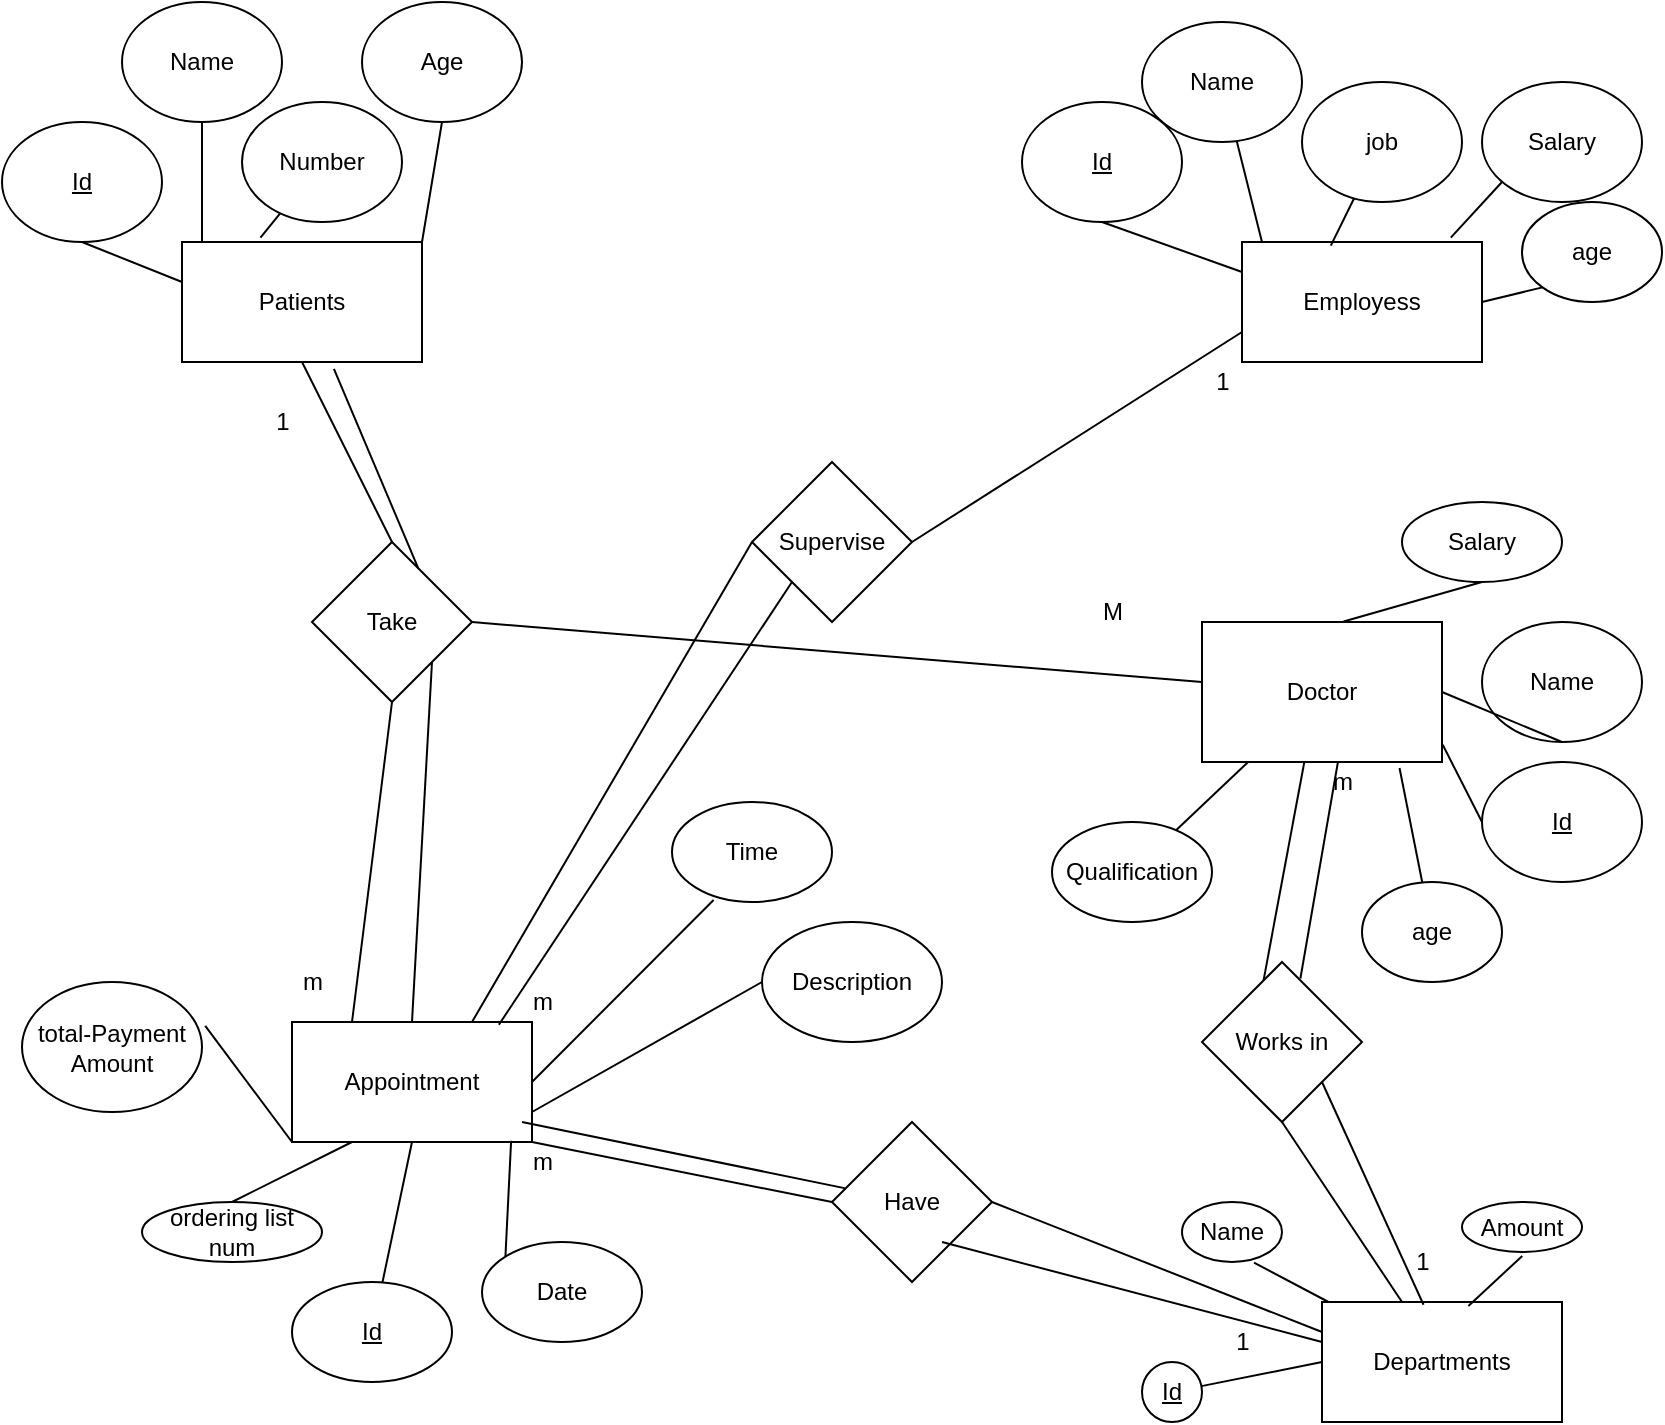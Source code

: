 <mxfile version="20.8.16" type="device"><diagram id="R2lEEEUBdFMjLlhIrx00" name="Page-1"><mxGraphModel dx="1036" dy="614" grid="1" gridSize="10" guides="1" tooltips="1" connect="1" arrows="1" fold="1" page="1" pageScale="1" pageWidth="850" pageHeight="1100" math="0" shadow="0" extFonts="Permanent Marker^https://fonts.googleapis.com/css?family=Permanent+Marker"><root><mxCell id="0"/><mxCell id="1" parent="0"/><mxCell id="_NhCKDjIZ-KfZki3WuT7-1" value="Patients" style="rounded=0;whiteSpace=wrap;html=1;" parent="1" vertex="1"><mxGeometry x="100" y="130" width="120" height="60" as="geometry"/></mxCell><mxCell id="_NhCKDjIZ-KfZki3WuT7-2" value="&lt;u&gt;Id&lt;/u&gt;" style="ellipse;whiteSpace=wrap;html=1;" parent="1" vertex="1"><mxGeometry x="10" y="70" width="80" height="60" as="geometry"/></mxCell><mxCell id="_NhCKDjIZ-KfZki3WuT7-3" value="Name" style="ellipse;whiteSpace=wrap;html=1;" parent="1" vertex="1"><mxGeometry x="70" y="10" width="80" height="60" as="geometry"/></mxCell><mxCell id="_NhCKDjIZ-KfZki3WuT7-4" value="Number" style="ellipse;whiteSpace=wrap;html=1;" parent="1" vertex="1"><mxGeometry x="130" y="60" width="80" height="60" as="geometry"/></mxCell><mxCell id="_NhCKDjIZ-KfZki3WuT7-5" value="Age" style="ellipse;whiteSpace=wrap;html=1;" parent="1" vertex="1"><mxGeometry x="190" y="10" width="80" height="60" as="geometry"/></mxCell><mxCell id="_NhCKDjIZ-KfZki3WuT7-7" value="" style="endArrow=none;html=1;rounded=0;exitX=0.5;exitY=1;exitDx=0;exitDy=0;" parent="1" source="_NhCKDjIZ-KfZki3WuT7-2" edge="1"><mxGeometry width="50" height="50" relative="1" as="geometry"><mxPoint x="400" y="340" as="sourcePoint"/><mxPoint x="100" y="150" as="targetPoint"/></mxGeometry></mxCell><mxCell id="_NhCKDjIZ-KfZki3WuT7-8" value="" style="endArrow=none;html=1;rounded=0;" parent="1" source="_NhCKDjIZ-KfZki3WuT7-3" edge="1"><mxGeometry width="50" height="50" relative="1" as="geometry"><mxPoint x="60" y="140" as="sourcePoint"/><mxPoint x="110" y="130" as="targetPoint"/></mxGeometry></mxCell><mxCell id="_NhCKDjIZ-KfZki3WuT7-9" value="" style="endArrow=none;html=1;rounded=0;entryX=0.327;entryY=-0.037;entryDx=0;entryDy=0;entryPerimeter=0;" parent="1" source="_NhCKDjIZ-KfZki3WuT7-4" target="_NhCKDjIZ-KfZki3WuT7-1" edge="1"><mxGeometry width="50" height="50" relative="1" as="geometry"><mxPoint x="120" y="80" as="sourcePoint"/><mxPoint x="120" y="140" as="targetPoint"/></mxGeometry></mxCell><mxCell id="_NhCKDjIZ-KfZki3WuT7-10" value="" style="endArrow=none;html=1;rounded=0;entryX=1;entryY=0;entryDx=0;entryDy=0;exitX=0.5;exitY=1;exitDx=0;exitDy=0;" parent="1" source="_NhCKDjIZ-KfZki3WuT7-5" target="_NhCKDjIZ-KfZki3WuT7-1" edge="1"><mxGeometry width="50" height="50" relative="1" as="geometry"><mxPoint x="159.217" y="125.633" as="sourcePoint"/><mxPoint x="149.24" y="137.78" as="targetPoint"/></mxGeometry></mxCell><mxCell id="_NhCKDjIZ-KfZki3WuT7-12" value="Employess" style="rounded=0;whiteSpace=wrap;html=1;" parent="1" vertex="1"><mxGeometry x="630" y="130" width="120" height="60" as="geometry"/></mxCell><mxCell id="_NhCKDjIZ-KfZki3WuT7-13" value="Name" style="ellipse;whiteSpace=wrap;html=1;" parent="1" vertex="1"><mxGeometry x="580" y="20" width="80" height="60" as="geometry"/></mxCell><mxCell id="_NhCKDjIZ-KfZki3WuT7-14" value="&lt;u&gt;Id&lt;/u&gt;" style="ellipse;whiteSpace=wrap;html=1;" parent="1" vertex="1"><mxGeometry x="520" y="60" width="80" height="60" as="geometry"/></mxCell><mxCell id="_NhCKDjIZ-KfZki3WuT7-15" value="job" style="ellipse;whiteSpace=wrap;html=1;" parent="1" vertex="1"><mxGeometry x="660" y="50" width="80" height="60" as="geometry"/></mxCell><mxCell id="_NhCKDjIZ-KfZki3WuT7-16" value="Salary" style="ellipse;whiteSpace=wrap;html=1;" parent="1" vertex="1"><mxGeometry x="750" y="50" width="80" height="60" as="geometry"/></mxCell><mxCell id="_NhCKDjIZ-KfZki3WuT7-17" value="" style="endArrow=none;html=1;rounded=0;entryX=0.5;entryY=1;entryDx=0;entryDy=0;exitX=0;exitY=0.25;exitDx=0;exitDy=0;" parent="1" source="_NhCKDjIZ-KfZki3WuT7-12" target="_NhCKDjIZ-KfZki3WuT7-14" edge="1"><mxGeometry width="50" height="50" relative="1" as="geometry"><mxPoint x="400" y="340" as="sourcePoint"/><mxPoint x="450" y="290" as="targetPoint"/></mxGeometry></mxCell><mxCell id="_NhCKDjIZ-KfZki3WuT7-18" value="" style="endArrow=none;html=1;rounded=0;" parent="1" target="_NhCKDjIZ-KfZki3WuT7-13" edge="1"><mxGeometry width="50" height="50" relative="1" as="geometry"><mxPoint x="640" y="130" as="sourcePoint"/><mxPoint x="570" y="130" as="targetPoint"/></mxGeometry></mxCell><mxCell id="_NhCKDjIZ-KfZki3WuT7-19" value="" style="endArrow=none;html=1;rounded=0;exitX=0.37;exitY=0.03;exitDx=0;exitDy=0;exitPerimeter=0;" parent="1" source="_NhCKDjIZ-KfZki3WuT7-12" target="_NhCKDjIZ-KfZki3WuT7-15" edge="1"><mxGeometry width="50" height="50" relative="1" as="geometry"><mxPoint x="650" y="140" as="sourcePoint"/><mxPoint x="637.372" y="89.486" as="targetPoint"/></mxGeometry></mxCell><mxCell id="_NhCKDjIZ-KfZki3WuT7-20" value="" style="endArrow=none;html=1;rounded=0;exitX=0.87;exitY=-0.037;exitDx=0;exitDy=0;exitPerimeter=0;" parent="1" source="_NhCKDjIZ-KfZki3WuT7-12" edge="1"><mxGeometry width="50" height="50" relative="1" as="geometry"><mxPoint x="684.4" y="141.8" as="sourcePoint"/><mxPoint x="760" y="100" as="targetPoint"/></mxGeometry></mxCell><mxCell id="_NhCKDjIZ-KfZki3WuT7-21" value="Departments" style="rounded=0;whiteSpace=wrap;html=1;" parent="1" vertex="1"><mxGeometry x="670" y="660" width="120" height="60" as="geometry"/></mxCell><mxCell id="_NhCKDjIZ-KfZki3WuT7-22" value="Name" style="ellipse;whiteSpace=wrap;html=1;" parent="1" vertex="1"><mxGeometry x="600" y="610" width="50" height="30" as="geometry"/></mxCell><mxCell id="_NhCKDjIZ-KfZki3WuT7-23" value="&lt;u&gt;Id&lt;/u&gt;" style="ellipse;whiteSpace=wrap;html=1;" parent="1" vertex="1"><mxGeometry x="580" y="690" width="30" height="30" as="geometry"/></mxCell><mxCell id="_NhCKDjIZ-KfZki3WuT7-25" value="" style="endArrow=none;html=1;rounded=0;exitX=0.72;exitY=1.01;exitDx=0;exitDy=0;exitPerimeter=0;" parent="1" source="_NhCKDjIZ-KfZki3WuT7-22" target="_NhCKDjIZ-KfZki3WuT7-21" edge="1"><mxGeometry width="50" height="50" relative="1" as="geometry"><mxPoint x="801.72" y="610" as="sourcePoint"/><mxPoint x="1011.72" y="550" as="targetPoint"/></mxGeometry></mxCell><mxCell id="_NhCKDjIZ-KfZki3WuT7-27" value="" style="endArrow=none;html=1;rounded=0;entryX=0;entryY=0.5;entryDx=0;entryDy=0;" parent="1" source="_NhCKDjIZ-KfZki3WuT7-23" target="_NhCKDjIZ-KfZki3WuT7-21" edge="1"><mxGeometry width="50" height="50" relative="1" as="geometry"><mxPoint x="660.004" y="641.213" as="sourcePoint"/><mxPoint x="737.626" y="670" as="targetPoint"/></mxGeometry></mxCell><mxCell id="_NhCKDjIZ-KfZki3WuT7-28" value="age" style="ellipse;whiteSpace=wrap;html=1;" parent="1" vertex="1"><mxGeometry x="770" y="110" width="70" height="50" as="geometry"/></mxCell><mxCell id="_NhCKDjIZ-KfZki3WuT7-29" value="" style="endArrow=none;html=1;rounded=0;entryX=0;entryY=1;entryDx=0;entryDy=0;exitX=1;exitY=0.5;exitDx=0;exitDy=0;" parent="1" source="_NhCKDjIZ-KfZki3WuT7-12" target="_NhCKDjIZ-KfZki3WuT7-28" edge="1"><mxGeometry width="50" height="50" relative="1" as="geometry"><mxPoint x="400" y="340" as="sourcePoint"/><mxPoint x="450" y="290" as="targetPoint"/></mxGeometry></mxCell><mxCell id="_NhCKDjIZ-KfZki3WuT7-30" value="Doctor" style="rounded=0;whiteSpace=wrap;html=1;" parent="1" vertex="1"><mxGeometry x="610" y="320" width="120" height="70" as="geometry"/></mxCell><mxCell id="_NhCKDjIZ-KfZki3WuT7-33" value="Name" style="ellipse;whiteSpace=wrap;html=1;" parent="1" vertex="1"><mxGeometry x="750" y="320" width="80" height="60" as="geometry"/></mxCell><mxCell id="_NhCKDjIZ-KfZki3WuT7-34" value="&lt;u&gt;Id&lt;/u&gt;" style="ellipse;whiteSpace=wrap;html=1;" parent="1" vertex="1"><mxGeometry x="750" y="390" width="80" height="60" as="geometry"/></mxCell><mxCell id="_NhCKDjIZ-KfZki3WuT7-35" value="Salary" style="ellipse;whiteSpace=wrap;html=1;" parent="1" vertex="1"><mxGeometry x="710" y="260" width="80" height="40" as="geometry"/></mxCell><mxCell id="_NhCKDjIZ-KfZki3WuT7-36" value="age" style="ellipse;whiteSpace=wrap;html=1;" parent="1" vertex="1"><mxGeometry x="690" y="450" width="70" height="50" as="geometry"/></mxCell><mxCell id="_NhCKDjIZ-KfZki3WuT7-37" value="Qualification" style="ellipse;whiteSpace=wrap;html=1;" parent="1" vertex="1"><mxGeometry x="535" y="420" width="80" height="50" as="geometry"/></mxCell><mxCell id="_NhCKDjIZ-KfZki3WuT7-39" value="" style="endArrow=none;html=1;rounded=0;" parent="1" source="_NhCKDjIZ-KfZki3WuT7-30" target="_NhCKDjIZ-KfZki3WuT7-37" edge="1"><mxGeometry width="50" height="50" relative="1" as="geometry"><mxPoint x="340" y="290" as="sourcePoint"/><mxPoint x="390" y="240" as="targetPoint"/></mxGeometry></mxCell><mxCell id="_NhCKDjIZ-KfZki3WuT7-40" value="" style="endArrow=none;html=1;rounded=0;exitX=0.823;exitY=1.043;exitDx=0;exitDy=0;exitPerimeter=0;" parent="1" source="_NhCKDjIZ-KfZki3WuT7-30" target="_NhCKDjIZ-KfZki3WuT7-36" edge="1"><mxGeometry width="50" height="50" relative="1" as="geometry"><mxPoint x="580" y="355" as="sourcePoint"/><mxPoint x="508.408" y="341.983" as="targetPoint"/></mxGeometry></mxCell><mxCell id="_NhCKDjIZ-KfZki3WuT7-41" value="" style="endArrow=none;html=1;rounded=0;exitX=1.003;exitY=0.877;exitDx=0;exitDy=0;exitPerimeter=0;" parent="1" source="_NhCKDjIZ-KfZki3WuT7-30" edge="1"><mxGeometry width="50" height="50" relative="1" as="geometry"><mxPoint x="580" y="340" as="sourcePoint"/><mxPoint x="750" y="420" as="targetPoint"/></mxGeometry></mxCell><mxCell id="_NhCKDjIZ-KfZki3WuT7-42" value="" style="endArrow=none;html=1;rounded=0;exitX=1;exitY=0.5;exitDx=0;exitDy=0;entryX=0.5;entryY=1;entryDx=0;entryDy=0;" parent="1" source="_NhCKDjIZ-KfZki3WuT7-30" target="_NhCKDjIZ-KfZki3WuT7-33" edge="1"><mxGeometry width="50" height="50" relative="1" as="geometry"><mxPoint x="589.96" y="339.82" as="sourcePoint"/><mxPoint x="550" y="280" as="targetPoint"/></mxGeometry></mxCell><mxCell id="_NhCKDjIZ-KfZki3WuT7-43" value="" style="endArrow=none;html=1;rounded=0;exitX=0.59;exitY=-0.003;exitDx=0;exitDy=0;entryX=0.5;entryY=1;entryDx=0;entryDy=0;exitPerimeter=0;" parent="1" source="_NhCKDjIZ-KfZki3WuT7-30" target="_NhCKDjIZ-KfZki3WuT7-35" edge="1"><mxGeometry width="50" height="50" relative="1" as="geometry"><mxPoint x="610" y="340" as="sourcePoint"/><mxPoint x="640" y="280" as="targetPoint"/></mxGeometry></mxCell><mxCell id="_NhCKDjIZ-KfZki3WuT7-53" value="Appointment" style="rounded=0;whiteSpace=wrap;html=1;" parent="1" vertex="1"><mxGeometry x="155" y="520" width="120" height="60" as="geometry"/></mxCell><mxCell id="_NhCKDjIZ-KfZki3WuT7-54" value="Date" style="ellipse;whiteSpace=wrap;html=1;" parent="1" vertex="1"><mxGeometry x="250" y="630" width="80" height="50" as="geometry"/></mxCell><mxCell id="_NhCKDjIZ-KfZki3WuT7-55" value="&lt;u&gt;Id&lt;/u&gt;" style="ellipse;whiteSpace=wrap;html=1;" parent="1" vertex="1"><mxGeometry x="155" y="650" width="80" height="50" as="geometry"/></mxCell><mxCell id="_NhCKDjIZ-KfZki3WuT7-56" value="Time" style="ellipse;whiteSpace=wrap;html=1;" parent="1" vertex="1"><mxGeometry x="345" y="410" width="80" height="50" as="geometry"/></mxCell><mxCell id="_NhCKDjIZ-KfZki3WuT7-60" value="" style="endArrow=none;html=1;rounded=0;entryX=0.5;entryY=1;entryDx=0;entryDy=0;" parent="1" source="_NhCKDjIZ-KfZki3WuT7-55" target="_NhCKDjIZ-KfZki3WuT7-53" edge="1"><mxGeometry width="50" height="50" relative="1" as="geometry"><mxPoint x="270" y="635" as="sourcePoint"/><mxPoint x="40" y="325" as="targetPoint"/></mxGeometry></mxCell><mxCell id="_NhCKDjIZ-KfZki3WuT7-61" value="" style="endArrow=none;html=1;rounded=0;exitX=0;exitY=0;exitDx=0;exitDy=0;entryX=0.913;entryY=0.99;entryDx=0;entryDy=0;entryPerimeter=0;" parent="1" source="_NhCKDjIZ-KfZki3WuT7-54" target="_NhCKDjIZ-KfZki3WuT7-53" edge="1"><mxGeometry width="50" height="50" relative="1" as="geometry"><mxPoint x="160" y="485" as="sourcePoint"/><mxPoint x="200" y="550" as="targetPoint"/></mxGeometry></mxCell><mxCell id="_NhCKDjIZ-KfZki3WuT7-62" value="" style="endArrow=none;html=1;rounded=0;exitX=0.26;exitY=0.98;exitDx=0;exitDy=0;entryX=1;entryY=0.5;entryDx=0;entryDy=0;exitPerimeter=0;" parent="1" source="_NhCKDjIZ-KfZki3WuT7-56" target="_NhCKDjIZ-KfZki3WuT7-53" edge="1"><mxGeometry width="50" height="50" relative="1" as="geometry"><mxPoint x="240" y="446.8" as="sourcePoint"/><mxPoint x="220.76" y="541.22" as="targetPoint"/></mxGeometry></mxCell><mxCell id="_NhCKDjIZ-KfZki3WuT7-64" value="Description" style="ellipse;whiteSpace=wrap;html=1;" parent="1" vertex="1"><mxGeometry x="390" y="470" width="90" height="60" as="geometry"/></mxCell><mxCell id="_NhCKDjIZ-KfZki3WuT7-65" value="" style="endArrow=none;html=1;rounded=0;entryX=0;entryY=0.5;entryDx=0;entryDy=0;exitX=1;exitY=0.75;exitDx=0;exitDy=0;" parent="1" source="_NhCKDjIZ-KfZki3WuT7-53" target="_NhCKDjIZ-KfZki3WuT7-64" edge="1"><mxGeometry width="50" height="50" relative="1" as="geometry"><mxPoint x="-10" y="375" as="sourcePoint"/><mxPoint x="40" y="325" as="targetPoint"/></mxGeometry></mxCell><mxCell id="_NhCKDjIZ-KfZki3WuT7-67" value="total-Payment Amount" style="ellipse;whiteSpace=wrap;html=1;" parent="1" vertex="1"><mxGeometry x="20" y="500" width="90" height="65" as="geometry"/></mxCell><mxCell id="_NhCKDjIZ-KfZki3WuT7-72" value="ordering list num" style="ellipse;whiteSpace=wrap;html=1;" parent="1" vertex="1"><mxGeometry x="80" y="610" width="90" height="30" as="geometry"/></mxCell><mxCell id="_NhCKDjIZ-KfZki3WuT7-74" value="" style="endArrow=none;html=1;rounded=0;exitX=0.5;exitY=0;exitDx=0;exitDy=0;entryX=0.25;entryY=1;entryDx=0;entryDy=0;" parent="1" source="_NhCKDjIZ-KfZki3WuT7-72" target="_NhCKDjIZ-KfZki3WuT7-53" edge="1"><mxGeometry width="50" height="50" relative="1" as="geometry"><mxPoint x="380.03" y="490.6" as="sourcePoint"/><mxPoint x="300" y="530" as="targetPoint"/></mxGeometry></mxCell><mxCell id="_NhCKDjIZ-KfZki3WuT7-75" value="" style="endArrow=none;html=1;rounded=0;entryX=1.018;entryY=0.338;entryDx=0;entryDy=0;entryPerimeter=0;exitX=0;exitY=1;exitDx=0;exitDy=0;" parent="1" source="_NhCKDjIZ-KfZki3WuT7-53" target="_NhCKDjIZ-KfZki3WuT7-67" edge="1"><mxGeometry width="50" height="50" relative="1" as="geometry"><mxPoint x="170" y="585" as="sourcePoint"/><mxPoint x="110" y="625" as="targetPoint"/></mxGeometry></mxCell><mxCell id="_NhCKDjIZ-KfZki3WuT7-78" value="Amount" style="ellipse;whiteSpace=wrap;html=1;" parent="1" vertex="1"><mxGeometry x="740" y="610" width="60" height="25" as="geometry"/></mxCell><mxCell id="_NhCKDjIZ-KfZki3WuT7-81" value="" style="endArrow=none;html=1;rounded=0;entryX=0;entryY=0.5;entryDx=0;entryDy=0;exitX=0.61;exitY=0.033;exitDx=0;exitDy=0;exitPerimeter=0;" parent="1" source="_NhCKDjIZ-KfZki3WuT7-21" edge="1"><mxGeometry width="50" height="50" relative="1" as="geometry"><mxPoint x="709.998" y="644.998" as="sourcePoint"/><mxPoint x="770.13" y="636.98" as="targetPoint"/></mxGeometry></mxCell><mxCell id="_NhCKDjIZ-KfZki3WuT7-82" value="Take" style="rhombus;whiteSpace=wrap;html=1;" parent="1" vertex="1"><mxGeometry x="165" y="280" width="80" height="80" as="geometry"/></mxCell><mxCell id="_NhCKDjIZ-KfZki3WuT7-83" value="" style="endArrow=none;html=1;rounded=0;exitX=0.5;exitY=0;exitDx=0;exitDy=0;entryX=0.5;entryY=1;entryDx=0;entryDy=0;" parent="1" source="_NhCKDjIZ-KfZki3WuT7-82" target="_NhCKDjIZ-KfZki3WuT7-1" edge="1"><mxGeometry width="50" height="50" relative="1" as="geometry"><mxPoint x="400" y="340" as="sourcePoint"/><mxPoint x="-70" y="170" as="targetPoint"/></mxGeometry></mxCell><mxCell id="_NhCKDjIZ-KfZki3WuT7-84" value="" style="endArrow=none;html=1;rounded=0;exitX=0.5;exitY=1;exitDx=0;exitDy=0;entryX=0.25;entryY=0;entryDx=0;entryDy=0;" parent="1" source="_NhCKDjIZ-KfZki3WuT7-82" target="_NhCKDjIZ-KfZki3WuT7-53" edge="1"><mxGeometry width="50" height="50" relative="1" as="geometry"><mxPoint x="400" y="340" as="sourcePoint"/><mxPoint x="450" y="290" as="targetPoint"/></mxGeometry></mxCell><mxCell id="_NhCKDjIZ-KfZki3WuT7-85" value="" style="endArrow=none;html=1;rounded=0;entryX=0.633;entryY=1.057;entryDx=0;entryDy=0;entryPerimeter=0;exitX=0.665;exitY=0.167;exitDx=0;exitDy=0;exitPerimeter=0;" parent="1" source="_NhCKDjIZ-KfZki3WuT7-82" target="_NhCKDjIZ-KfZki3WuT7-1" edge="1"><mxGeometry width="50" height="50" relative="1" as="geometry"><mxPoint x="400" y="340" as="sourcePoint"/><mxPoint x="450" y="290" as="targetPoint"/></mxGeometry></mxCell><mxCell id="_NhCKDjIZ-KfZki3WuT7-86" value="" style="endArrow=none;html=1;rounded=0;exitX=0.5;exitY=0;exitDx=0;exitDy=0;entryX=1;entryY=1;entryDx=0;entryDy=0;" parent="1" source="_NhCKDjIZ-KfZki3WuT7-53" target="_NhCKDjIZ-KfZki3WuT7-82" edge="1"><mxGeometry width="50" height="50" relative="1" as="geometry"><mxPoint x="400" y="340" as="sourcePoint"/><mxPoint x="450" y="290" as="targetPoint"/></mxGeometry></mxCell><mxCell id="_NhCKDjIZ-KfZki3WuT7-87" value="1" style="text;html=1;align=center;verticalAlign=middle;resizable=0;points=[];autosize=1;strokeColor=none;fillColor=none;" parent="1" vertex="1"><mxGeometry x="135" y="205" width="30" height="30" as="geometry"/></mxCell><mxCell id="_NhCKDjIZ-KfZki3WuT7-88" value="m" style="text;html=1;align=center;verticalAlign=middle;resizable=0;points=[];autosize=1;strokeColor=none;fillColor=none;" parent="1" vertex="1"><mxGeometry x="150" y="485" width="30" height="30" as="geometry"/></mxCell><mxCell id="_NhCKDjIZ-KfZki3WuT7-89" value="Have" style="rhombus;whiteSpace=wrap;html=1;" parent="1" vertex="1"><mxGeometry x="425" y="570" width="80" height="80" as="geometry"/></mxCell><mxCell id="_NhCKDjIZ-KfZki3WuT7-90" value="" style="endArrow=none;html=1;rounded=0;exitX=1;exitY=1;exitDx=0;exitDy=0;entryX=0;entryY=0.5;entryDx=0;entryDy=0;" parent="1" source="_NhCKDjIZ-KfZki3WuT7-53" target="_NhCKDjIZ-KfZki3WuT7-89" edge="1"><mxGeometry width="50" height="50" relative="1" as="geometry"><mxPoint x="400" y="520" as="sourcePoint"/><mxPoint x="450" y="470" as="targetPoint"/></mxGeometry></mxCell><mxCell id="_NhCKDjIZ-KfZki3WuT7-91" value="" style="endArrow=none;html=1;rounded=0;exitX=1;exitY=0.5;exitDx=0;exitDy=0;entryX=0;entryY=0.25;entryDx=0;entryDy=0;" parent="1" source="_NhCKDjIZ-KfZki3WuT7-89" target="_NhCKDjIZ-KfZki3WuT7-21" edge="1"><mxGeometry width="50" height="50" relative="1" as="geometry"><mxPoint x="285" y="590" as="sourcePoint"/><mxPoint x="435" y="620" as="targetPoint"/></mxGeometry></mxCell><mxCell id="_NhCKDjIZ-KfZki3WuT7-92" value="m" style="text;html=1;align=center;verticalAlign=middle;resizable=0;points=[];autosize=1;strokeColor=none;fillColor=none;" parent="1" vertex="1"><mxGeometry x="265" y="575" width="30" height="30" as="geometry"/></mxCell><mxCell id="_NhCKDjIZ-KfZki3WuT7-93" value="" style="endArrow=none;html=1;rounded=0;exitX=0.167;exitY=-0.167;exitDx=0;exitDy=0;exitPerimeter=0;" parent="1" source="_NhCKDjIZ-KfZki3WuT7-92" target="_NhCKDjIZ-KfZki3WuT7-89" edge="1"><mxGeometry width="50" height="50" relative="1" as="geometry"><mxPoint x="400" y="520" as="sourcePoint"/><mxPoint x="450" y="470" as="targetPoint"/></mxGeometry></mxCell><mxCell id="_NhCKDjIZ-KfZki3WuT7-94" value="" style="endArrow=none;html=1;rounded=0;entryX=0.688;entryY=0.75;entryDx=0;entryDy=0;entryPerimeter=0;" parent="1" target="_NhCKDjIZ-KfZki3WuT7-89" edge="1"><mxGeometry width="50" height="50" relative="1" as="geometry"><mxPoint x="670" y="680" as="sourcePoint"/><mxPoint x="450" y="470" as="targetPoint"/></mxGeometry></mxCell><mxCell id="_NhCKDjIZ-KfZki3WuT7-95" value="1" style="text;html=1;align=center;verticalAlign=middle;resizable=0;points=[];autosize=1;strokeColor=none;fillColor=none;" parent="1" vertex="1"><mxGeometry x="615" y="665" width="30" height="30" as="geometry"/></mxCell><mxCell id="_NhCKDjIZ-KfZki3WuT7-97" value="" style="endArrow=none;html=1;rounded=0;exitX=1;exitY=0.5;exitDx=0;exitDy=0;" parent="1" source="_NhCKDjIZ-KfZki3WuT7-82" target="_NhCKDjIZ-KfZki3WuT7-30" edge="1"><mxGeometry width="50" height="50" relative="1" as="geometry"><mxPoint x="400" y="290" as="sourcePoint"/><mxPoint x="450" y="240" as="targetPoint"/></mxGeometry></mxCell><mxCell id="_NhCKDjIZ-KfZki3WuT7-100" value="M" style="text;html=1;align=center;verticalAlign=middle;resizable=0;points=[];autosize=1;strokeColor=none;fillColor=none;" parent="1" vertex="1"><mxGeometry x="550" y="300" width="30" height="30" as="geometry"/></mxCell><mxCell id="_NhCKDjIZ-KfZki3WuT7-102" value="Works in" style="rhombus;whiteSpace=wrap;html=1;" parent="1" vertex="1"><mxGeometry x="610" y="490" width="80" height="80" as="geometry"/></mxCell><mxCell id="_NhCKDjIZ-KfZki3WuT7-104" value="" style="endArrow=none;html=1;rounded=0;exitX=0.5;exitY=1;exitDx=0;exitDy=0;" parent="1" source="_NhCKDjIZ-KfZki3WuT7-102" target="_NhCKDjIZ-KfZki3WuT7-21" edge="1"><mxGeometry width="50" height="50" relative="1" as="geometry"><mxPoint x="662.581" y="502.581" as="sourcePoint"/><mxPoint x="670" y="395" as="targetPoint"/></mxGeometry></mxCell><mxCell id="_NhCKDjIZ-KfZki3WuT7-105" value="1" style="text;html=1;align=center;verticalAlign=middle;resizable=0;points=[];autosize=1;strokeColor=none;fillColor=none;" parent="1" vertex="1"><mxGeometry x="705" y="625" width="30" height="30" as="geometry"/></mxCell><mxCell id="_NhCKDjIZ-KfZki3WuT7-107" value="" style="endArrow=none;html=1;rounded=0;entryX=0.427;entryY=0.994;entryDx=0;entryDy=0;entryPerimeter=0;exitX=0.385;exitY=0.113;exitDx=0;exitDy=0;exitPerimeter=0;" parent="1" source="_NhCKDjIZ-KfZki3WuT7-102" target="_NhCKDjIZ-KfZki3WuT7-30" edge="1"><mxGeometry width="50" height="50" relative="1" as="geometry"><mxPoint x="400" y="520" as="sourcePoint"/><mxPoint x="450" y="470" as="targetPoint"/></mxGeometry></mxCell><mxCell id="_NhCKDjIZ-KfZki3WuT7-110" value="" style="endArrow=none;html=1;rounded=0;entryX=0.567;entryY=0.994;entryDx=0;entryDy=0;entryPerimeter=0;exitX=0.615;exitY=0.103;exitDx=0;exitDy=0;exitPerimeter=0;" parent="1" source="_NhCKDjIZ-KfZki3WuT7-102" target="_NhCKDjIZ-KfZki3WuT7-30" edge="1"><mxGeometry width="50" height="50" relative="1" as="geometry"><mxPoint x="400" y="520" as="sourcePoint"/><mxPoint x="450" y="470" as="targetPoint"/></mxGeometry></mxCell><mxCell id="_NhCKDjIZ-KfZki3WuT7-111" value="" style="endArrow=none;html=1;rounded=0;entryX=0.423;entryY=0.023;entryDx=0;entryDy=0;entryPerimeter=0;exitX=1;exitY=1;exitDx=0;exitDy=0;" parent="1" source="_NhCKDjIZ-KfZki3WuT7-102" target="_NhCKDjIZ-KfZki3WuT7-21" edge="1"><mxGeometry width="50" height="50" relative="1" as="geometry"><mxPoint x="669.2" y="508.24" as="sourcePoint"/><mxPoint x="678.04" y="394.58" as="targetPoint"/></mxGeometry></mxCell><mxCell id="_NhCKDjIZ-KfZki3WuT7-112" value="m" style="text;html=1;align=center;verticalAlign=middle;resizable=0;points=[];autosize=1;strokeColor=none;fillColor=none;" parent="1" vertex="1"><mxGeometry x="665" y="385" width="30" height="30" as="geometry"/></mxCell><mxCell id="BsC5zeaenIMDyyDGV54V-1" value="Supervise" style="rhombus;whiteSpace=wrap;html=1;" vertex="1" parent="1"><mxGeometry x="385" y="240" width="80" height="80" as="geometry"/></mxCell><mxCell id="BsC5zeaenIMDyyDGV54V-2" value="" style="endArrow=none;html=1;rounded=0;entryX=0;entryY=0.75;entryDx=0;entryDy=0;exitX=1;exitY=0.5;exitDx=0;exitDy=0;" edge="1" parent="1" source="BsC5zeaenIMDyyDGV54V-1" target="_NhCKDjIZ-KfZki3WuT7-12"><mxGeometry width="50" height="50" relative="1" as="geometry"><mxPoint x="400" y="340" as="sourcePoint"/><mxPoint x="450" y="290" as="targetPoint"/></mxGeometry></mxCell><mxCell id="BsC5zeaenIMDyyDGV54V-3" value="" style="endArrow=none;html=1;rounded=0;exitX=0.75;exitY=0;exitDx=0;exitDy=0;entryX=0;entryY=0.5;entryDx=0;entryDy=0;" edge="1" parent="1" source="_NhCKDjIZ-KfZki3WuT7-53" target="BsC5zeaenIMDyyDGV54V-1"><mxGeometry width="50" height="50" relative="1" as="geometry"><mxPoint x="400" y="340" as="sourcePoint"/><mxPoint x="450" y="290" as="targetPoint"/></mxGeometry></mxCell><mxCell id="BsC5zeaenIMDyyDGV54V-4" value="1" style="text;html=1;align=center;verticalAlign=middle;resizable=0;points=[];autosize=1;strokeColor=none;fillColor=none;" vertex="1" parent="1"><mxGeometry x="605" y="185" width="30" height="30" as="geometry"/></mxCell><mxCell id="BsC5zeaenIMDyyDGV54V-5" value="m" style="text;html=1;align=center;verticalAlign=middle;resizable=0;points=[];autosize=1;strokeColor=none;fillColor=none;" vertex="1" parent="1"><mxGeometry x="265" y="495" width="30" height="30" as="geometry"/></mxCell><mxCell id="BsC5zeaenIMDyyDGV54V-6" value="" style="endArrow=none;html=1;rounded=0;entryX=0;entryY=1;entryDx=0;entryDy=0;exitX=0.862;exitY=0.023;exitDx=0;exitDy=0;exitPerimeter=0;" edge="1" parent="1" source="_NhCKDjIZ-KfZki3WuT7-53" target="BsC5zeaenIMDyyDGV54V-1"><mxGeometry width="50" height="50" relative="1" as="geometry"><mxPoint x="400" y="340" as="sourcePoint"/><mxPoint x="450" y="290" as="targetPoint"/></mxGeometry></mxCell></root></mxGraphModel></diagram></mxfile>